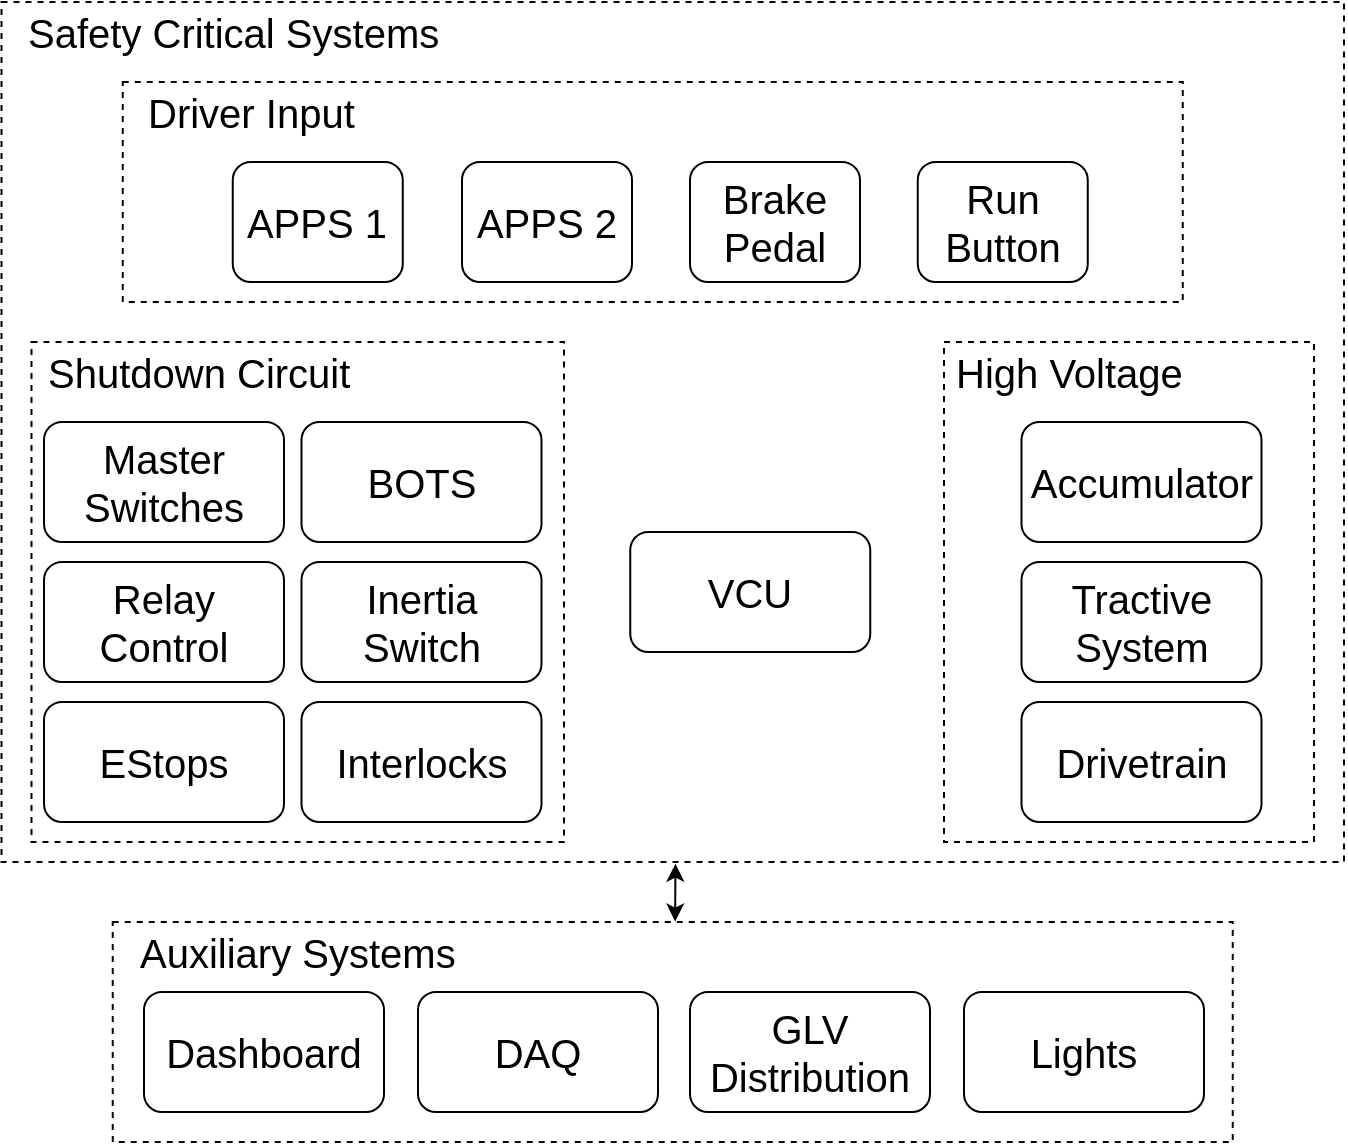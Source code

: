 <mxfile version="20.6.0" type="github" pages="3">
  <diagram id="9Iz2JitJ7VRoUgazTb_r" name="High Level">
    <mxGraphModel dx="2188" dy="1157" grid="1" gridSize="10" guides="1" tooltips="1" connect="1" arrows="1" fold="1" page="1" pageScale="1" pageWidth="850" pageHeight="1100" math="0" shadow="0">
      <root>
        <mxCell id="0" />
        <mxCell id="1" parent="0" />
        <mxCell id="ONevh3QhUTRrqRP_tkAR-36" value="" style="verticalLabelPosition=bottom;verticalAlign=top;html=1;shape=mxgraph.basic.rect;fillColor2=none;strokeWidth=1;size=20;indent=5;dashed=1;" parent="1" vertex="1">
          <mxGeometry x="94.37" y="500" width="560" height="110" as="geometry" />
        </mxCell>
        <mxCell id="ONevh3QhUTRrqRP_tkAR-1" value="" style="verticalLabelPosition=bottom;verticalAlign=top;html=1;shape=mxgraph.basic.rect;fillColor2=none;strokeWidth=1;size=20;indent=5;dashed=1;" parent="1" vertex="1">
          <mxGeometry x="38.75" y="40" width="671.25" height="430" as="geometry" />
        </mxCell>
        <mxCell id="ONevh3QhUTRrqRP_tkAR-43" value="" style="rounded=0;whiteSpace=wrap;html=1;fontSize=20;dashed=1;" parent="1" vertex="1">
          <mxGeometry x="510" y="210" width="185" height="250" as="geometry" />
        </mxCell>
        <mxCell id="ONevh3QhUTRrqRP_tkAR-2" value="&lt;div&gt;Safety Critical Systems&lt;/div&gt;" style="text;html=1;strokeColor=none;fillColor=none;align=left;verticalAlign=middle;whiteSpace=wrap;rounded=0;fontSize=20;" parent="1" vertex="1">
          <mxGeometry x="50" y="40" width="340" height="30" as="geometry" />
        </mxCell>
        <mxCell id="ONevh3QhUTRrqRP_tkAR-3" value="Drivetrain" style="rounded=1;whiteSpace=wrap;html=1;fontSize=20;" parent="1" vertex="1">
          <mxGeometry x="548.75" y="390" width="120" height="60" as="geometry" />
        </mxCell>
        <mxCell id="ONevh3QhUTRrqRP_tkAR-5" value="" style="rounded=0;whiteSpace=wrap;html=1;fontSize=20;dashed=1;" parent="1" vertex="1">
          <mxGeometry x="99.38" y="80" width="530" height="110" as="geometry" />
        </mxCell>
        <mxCell id="ONevh3QhUTRrqRP_tkAR-6" value="&lt;div&gt;Driver Input&lt;br&gt;&lt;/div&gt;" style="text;html=1;strokeColor=none;fillColor=none;align=left;verticalAlign=middle;whiteSpace=wrap;rounded=0;dashed=1;fontSize=20;" parent="1" vertex="1">
          <mxGeometry x="110" y="80" width="120" height="30" as="geometry" />
        </mxCell>
        <mxCell id="ONevh3QhUTRrqRP_tkAR-7" value="&lt;div&gt;APPS 1&lt;/div&gt;" style="rounded=1;whiteSpace=wrap;html=1;fontSize=20;" parent="1" vertex="1">
          <mxGeometry x="154.38" y="120" width="85" height="60" as="geometry" />
        </mxCell>
        <mxCell id="ONevh3QhUTRrqRP_tkAR-8" value="&lt;div&gt;APPS 2&lt;/div&gt;" style="rounded=1;whiteSpace=wrap;html=1;fontSize=20;" parent="1" vertex="1">
          <mxGeometry x="269" y="120" width="85" height="60" as="geometry" />
        </mxCell>
        <mxCell id="ONevh3QhUTRrqRP_tkAR-9" value="Brake Pedal" style="rounded=1;whiteSpace=wrap;html=1;fontSize=20;" parent="1" vertex="1">
          <mxGeometry x="383" y="120" width="85" height="60" as="geometry" />
        </mxCell>
        <mxCell id="ONevh3QhUTRrqRP_tkAR-10" value="" style="rounded=0;whiteSpace=wrap;html=1;fontSize=20;dashed=1;" parent="1" vertex="1">
          <mxGeometry x="53.75" y="210" width="266.25" height="250" as="geometry" />
        </mxCell>
        <mxCell id="ONevh3QhUTRrqRP_tkAR-11" value="&lt;div&gt;Accumulator&lt;/div&gt;" style="rounded=1;whiteSpace=wrap;html=1;fontSize=20;" parent="1" vertex="1">
          <mxGeometry x="548.75" y="250" width="120" height="60" as="geometry" />
        </mxCell>
        <mxCell id="ONevh3QhUTRrqRP_tkAR-15" value="Shutdown Circuit" style="text;html=1;strokeColor=none;fillColor=none;align=left;verticalAlign=middle;whiteSpace=wrap;rounded=0;fontSize=20;" parent="1" vertex="1">
          <mxGeometry x="60" y="210" width="185" height="30" as="geometry" />
        </mxCell>
        <mxCell id="ONevh3QhUTRrqRP_tkAR-19" value="BOTS" style="rounded=1;whiteSpace=wrap;html=1;fontSize=20;" parent="1" vertex="1">
          <mxGeometry x="188.75" y="250" width="120" height="60" as="geometry" />
        </mxCell>
        <mxCell id="ONevh3QhUTRrqRP_tkAR-22" value="&lt;div&gt;EStops&lt;/div&gt;" style="rounded=1;whiteSpace=wrap;html=1;fontSize=20;" parent="1" vertex="1">
          <mxGeometry x="60" y="390" width="120" height="60" as="geometry" />
        </mxCell>
        <mxCell id="ONevh3QhUTRrqRP_tkAR-23" value="&lt;div&gt;Master&lt;/div&gt;&lt;div&gt;Switches&lt;/div&gt;" style="rounded=1;whiteSpace=wrap;html=1;fontSize=20;" parent="1" vertex="1">
          <mxGeometry x="60" y="250" width="120" height="60" as="geometry" />
        </mxCell>
        <mxCell id="ONevh3QhUTRrqRP_tkAR-24" value="Tractive System" style="rounded=1;whiteSpace=wrap;html=1;fontSize=20;" parent="1" vertex="1">
          <mxGeometry x="548.75" y="320" width="120" height="60" as="geometry" />
        </mxCell>
        <mxCell id="ONevh3QhUTRrqRP_tkAR-27" value="Dashboard" style="rounded=1;whiteSpace=wrap;html=1;fontSize=20;" parent="1" vertex="1">
          <mxGeometry x="110" y="535" width="120" height="60" as="geometry" />
        </mxCell>
        <mxCell id="ONevh3QhUTRrqRP_tkAR-28" value="&lt;div&gt;DAQ&lt;/div&gt;" style="rounded=1;whiteSpace=wrap;html=1;fontSize=20;" parent="1" vertex="1">
          <mxGeometry x="247" y="535" width="120" height="60" as="geometry" />
        </mxCell>
        <mxCell id="ONevh3QhUTRrqRP_tkAR-29" value="&lt;div&gt;Relay&lt;/div&gt;&lt;div&gt;Control&lt;br&gt;&lt;/div&gt;" style="rounded=1;whiteSpace=wrap;html=1;strokeColor=#000000;fontSize=20;" parent="1" vertex="1">
          <mxGeometry x="60" y="320" width="120" height="60" as="geometry" />
        </mxCell>
        <mxCell id="ONevh3QhUTRrqRP_tkAR-34" value="&lt;div&gt;Inertia&lt;/div&gt;&lt;div&gt;Switch&lt;br&gt;&lt;/div&gt;" style="rounded=1;whiteSpace=wrap;html=1;strokeColor=#000000;fontSize=20;" parent="1" vertex="1">
          <mxGeometry x="188.75" y="320" width="120" height="60" as="geometry" />
        </mxCell>
        <mxCell id="ONevh3QhUTRrqRP_tkAR-35" value="Run Button" style="rounded=1;whiteSpace=wrap;html=1;fontSize=20;" parent="1" vertex="1">
          <mxGeometry x="496.88" y="120" width="85" height="60" as="geometry" />
        </mxCell>
        <mxCell id="ONevh3QhUTRrqRP_tkAR-38" value="Auxiliary Systems" style="text;html=1;strokeColor=none;fillColor=none;align=left;verticalAlign=middle;whiteSpace=wrap;rounded=0;fontSize=20;" parent="1" vertex="1">
          <mxGeometry x="105.62" y="500" width="340" height="30" as="geometry" />
        </mxCell>
        <mxCell id="ONevh3QhUTRrqRP_tkAR-39" value="" style="endArrow=classic;startArrow=classic;html=1;fontSize=20;curved=1;exitX=0.794;exitY=-0.008;exitDx=0;exitDy=0;exitPerimeter=0;entryX=0.502;entryY=1.002;entryDx=0;entryDy=0;entryPerimeter=0;" parent="1" source="ONevh3QhUTRrqRP_tkAR-38" target="ONevh3QhUTRrqRP_tkAR-1" edge="1">
          <mxGeometry width="50" height="50" relative="1" as="geometry">
            <mxPoint x="330" y="470" as="sourcePoint" />
            <mxPoint x="380" y="420" as="targetPoint" />
          </mxGeometry>
        </mxCell>
        <mxCell id="ONevh3QhUTRrqRP_tkAR-40" value="GLV Distribution" style="rounded=1;whiteSpace=wrap;html=1;fontSize=20;" parent="1" vertex="1">
          <mxGeometry x="383" y="535" width="120" height="60" as="geometry" />
        </mxCell>
        <mxCell id="ONevh3QhUTRrqRP_tkAR-45" value="High Voltage" style="text;html=1;strokeColor=none;fillColor=none;align=left;verticalAlign=middle;whiteSpace=wrap;rounded=0;fontSize=20;" parent="1" vertex="1">
          <mxGeometry x="513.75" y="210" width="185" height="30" as="geometry" />
        </mxCell>
        <mxCell id="ONevh3QhUTRrqRP_tkAR-4" value="&lt;div&gt;VCU&lt;/div&gt;" style="rounded=1;whiteSpace=wrap;html=1;fontSize=20;" parent="1" vertex="1">
          <mxGeometry x="353.13" y="305" width="120" height="60" as="geometry" />
        </mxCell>
        <mxCell id="ONevh3QhUTRrqRP_tkAR-49" value="Interlocks" style="rounded=1;whiteSpace=wrap;html=1;strokeColor=#000000;fontSize=20;" parent="1" vertex="1">
          <mxGeometry x="188.75" y="390" width="120" height="60" as="geometry" />
        </mxCell>
        <mxCell id="Q0A8HcBJODPzJG3vyRWo-1" value="Lights" style="rounded=1;whiteSpace=wrap;html=1;fontSize=20;" vertex="1" parent="1">
          <mxGeometry x="520" y="535" width="120" height="60" as="geometry" />
        </mxCell>
      </root>
    </mxGraphModel>
  </diagram>
  <diagram id="HexKnMdJTSTLcmLmq_Q6" name="High Voltage">
    <mxGraphModel dx="1778" dy="940" grid="1" gridSize="10" guides="1" tooltips="1" connect="1" arrows="1" fold="1" page="1" pageScale="1" pageWidth="850" pageHeight="1100" math="0" shadow="0">
      <root>
        <mxCell id="0" />
        <mxCell id="1" parent="0" />
        <mxCell id="xjIdUlYSyLXy0_RaLeCO-1" value="" style="rounded=0;whiteSpace=wrap;html=1;labelBackgroundColor=#;fontSize=20;" vertex="1" parent="1">
          <mxGeometry x="590" y="770" width="250" height="130" as="geometry" />
        </mxCell>
        <mxCell id="xjIdUlYSyLXy0_RaLeCO-2" value="" style="verticalLabelPosition=bottom;verticalAlign=top;html=1;shape=mxgraph.basic.rect;fillColor2=none;strokeWidth=1;size=20;indent=5;dashed=1;" vertex="1" parent="1">
          <mxGeometry x="38.75" y="40" width="801.25" height="700" as="geometry" />
        </mxCell>
        <mxCell id="xjIdUlYSyLXy0_RaLeCO-3" value="High Voltage Systems" style="text;html=1;strokeColor=none;fillColor=none;align=left;verticalAlign=middle;whiteSpace=wrap;rounded=0;fontSize=20;" vertex="1" parent="1">
          <mxGeometry x="50" y="40" width="340" height="30" as="geometry" />
        </mxCell>
        <mxCell id="xjIdUlYSyLXy0_RaLeCO-4" value="" style="rounded=0;whiteSpace=wrap;html=1;fontSize=20;dashed=1;" vertex="1" parent="1">
          <mxGeometry x="53.75" y="100" width="776.25" height="350" as="geometry" />
        </mxCell>
        <mxCell id="xjIdUlYSyLXy0_RaLeCO-5" value="Accumulator" style="text;html=1;strokeColor=none;fillColor=none;align=left;verticalAlign=middle;whiteSpace=wrap;rounded=0;fontSize=20;" vertex="1" parent="1">
          <mxGeometry x="60" y="100" width="185" height="30" as="geometry" />
        </mxCell>
        <mxCell id="xjIdUlYSyLXy0_RaLeCO-6" value="" style="rounded=0;whiteSpace=wrap;html=1;fontSize=20;dashed=1;" vertex="1" parent="1">
          <mxGeometry x="66.88" y="140" width="283.12" height="300" as="geometry" />
        </mxCell>
        <mxCell id="xjIdUlYSyLXy0_RaLeCO-7" value="" style="rounded=1;whiteSpace=wrap;html=1;fontSize=20;" vertex="1" parent="1">
          <mxGeometry x="73.44" y="170" width="120" height="210" as="geometry" />
        </mxCell>
        <mxCell id="xjIdUlYSyLXy0_RaLeCO-8" value="" style="rounded=1;whiteSpace=wrap;html=1;fontSize=20;" vertex="1" parent="1">
          <mxGeometry x="103.44" y="180" width="120" height="210" as="geometry" />
        </mxCell>
        <mxCell id="xjIdUlYSyLXy0_RaLeCO-9" value="" style="rounded=1;whiteSpace=wrap;html=1;fontSize=20;" vertex="1" parent="1">
          <mxGeometry x="131.88" y="190" width="120" height="210" as="geometry" />
        </mxCell>
        <mxCell id="xjIdUlYSyLXy0_RaLeCO-10" value="" style="rounded=1;whiteSpace=wrap;html=1;fontSize=20;" vertex="1" parent="1">
          <mxGeometry x="163.44" y="200" width="120" height="210" as="geometry" />
        </mxCell>
        <mxCell id="xjIdUlYSyLXy0_RaLeCO-11" value="" style="rounded=1;whiteSpace=wrap;html=1;fontSize=20;" vertex="1" parent="1">
          <mxGeometry x="193.44" y="210" width="120" height="210" as="geometry" />
        </mxCell>
        <mxCell id="xjIdUlYSyLXy0_RaLeCO-12" value="" style="rounded=1;whiteSpace=wrap;html=1;fontSize=20;" vertex="1" parent="1">
          <mxGeometry x="223.44" y="220" width="120" height="210" as="geometry" />
        </mxCell>
        <mxCell id="xjIdUlYSyLXy0_RaLeCO-13" value="&lt;div&gt;Voltages,&lt;/div&gt;&lt;div&gt;Temps,&lt;/div&gt;&lt;div&gt;Cells&lt;br&gt;&lt;/div&gt;" style="text;html=1;strokeColor=none;fillColor=none;align=center;verticalAlign=middle;whiteSpace=wrap;rounded=0;fontSize=20;" vertex="1" parent="1">
          <mxGeometry x="258.44" y="370" width="60" height="30" as="geometry" />
        </mxCell>
        <mxCell id="xjIdUlYSyLXy0_RaLeCO-14" value="Segments" style="text;html=1;strokeColor=none;fillColor=none;align=left;verticalAlign=middle;whiteSpace=wrap;rounded=0;fontSize=20;" vertex="1" parent="1">
          <mxGeometry x="70.94" y="140" width="185" height="30" as="geometry" />
        </mxCell>
        <mxCell id="xjIdUlYSyLXy0_RaLeCO-15" value="&lt;div&gt;Comms,&lt;/div&gt;&lt;div&gt;Cooling&lt;br&gt;&lt;/div&gt;" style="text;html=1;strokeColor=none;fillColor=none;align=center;verticalAlign=middle;whiteSpace=wrap;rounded=0;fontSize=20;" vertex="1" parent="1">
          <mxGeometry x="253.44" y="250" width="60" height="30" as="geometry" />
        </mxCell>
        <mxCell id="xjIdUlYSyLXy0_RaLeCO-16" value="" style="endArrow=none;html=1;rounded=0;fontSize=20;strokeColor=#0000FF;exitX=0.84;exitY=0.002;exitDx=0;exitDy=0;exitPerimeter=0;" edge="1" parent="1" source="xjIdUlYSyLXy0_RaLeCO-71">
          <mxGeometry width="50" height="50" relative="1" as="geometry">
            <mxPoint x="410" y="760" as="sourcePoint" />
            <mxPoint x="410" y="20" as="targetPoint" />
          </mxGeometry>
        </mxCell>
        <mxCell id="xjIdUlYSyLXy0_RaLeCO-17" value="" style="endArrow=none;html=1;rounded=0;fontSize=20;strokeColor=#0000FF;" edge="1" parent="1">
          <mxGeometry width="50" height="50" relative="1" as="geometry">
            <mxPoint x="810" y="884.37" as="sourcePoint" />
            <mxPoint x="730" y="884.37" as="targetPoint" />
          </mxGeometry>
        </mxCell>
        <mxCell id="xjIdUlYSyLXy0_RaLeCO-18" value="CANBus" style="text;html=1;strokeColor=none;fillColor=none;align=left;verticalAlign=middle;whiteSpace=wrap;rounded=0;labelBackgroundColor=#;fontSize=20;" vertex="1" parent="1">
          <mxGeometry x="610" y="870" width="60" height="30" as="geometry" />
        </mxCell>
        <mxCell id="xjIdUlYSyLXy0_RaLeCO-19" value="&lt;div align=&quot;left&quot;&gt;Legend&lt;/div&gt;" style="text;html=1;strokeColor=none;fillColor=none;align=left;verticalAlign=middle;whiteSpace=wrap;rounded=0;labelBackgroundColor=#;fontSize=20;" vertex="1" parent="1">
          <mxGeometry x="590" y="740" width="60" height="30" as="geometry" />
        </mxCell>
        <mxCell id="xjIdUlYSyLXy0_RaLeCO-20" value="" style="endArrow=classic;startArrow=classic;html=1;rounded=0;strokeColor=#0000FF;fontSize=20;exitX=1;exitY=0.25;exitDx=0;exitDy=0;" edge="1" parent="1" source="xjIdUlYSyLXy0_RaLeCO-12">
          <mxGeometry width="50" height="50" relative="1" as="geometry">
            <mxPoint x="350" y="610" as="sourcePoint" />
            <mxPoint x="410" y="273" as="targetPoint" />
          </mxGeometry>
        </mxCell>
        <mxCell id="xjIdUlYSyLXy0_RaLeCO-21" value="" style="endArrow=none;html=1;rounded=0;fontSize=20;strokeColor=#00FF00;" edge="1" parent="1">
          <mxGeometry width="50" height="50" relative="1" as="geometry">
            <mxPoint x="810" y="864.37" as="sourcePoint" />
            <mxPoint x="730" y="864.37" as="targetPoint" />
          </mxGeometry>
        </mxCell>
        <mxCell id="xjIdUlYSyLXy0_RaLeCO-22" value="GLV" style="text;html=1;strokeColor=none;fillColor=none;align=left;verticalAlign=middle;whiteSpace=wrap;rounded=0;labelBackgroundColor=#;fontSize=20;" vertex="1" parent="1">
          <mxGeometry x="610" y="850" width="60" height="30" as="geometry" />
        </mxCell>
        <mxCell id="xjIdUlYSyLXy0_RaLeCO-23" value="" style="endArrow=none;html=1;rounded=0;fontSize=20;strokeColor=#FF8000;" edge="1" parent="1">
          <mxGeometry width="50" height="50" relative="1" as="geometry">
            <mxPoint x="810" y="844.37" as="sourcePoint" />
            <mxPoint x="730" y="844.37" as="targetPoint" />
          </mxGeometry>
        </mxCell>
        <mxCell id="xjIdUlYSyLXy0_RaLeCO-24" value="HV" style="text;html=1;strokeColor=none;fillColor=none;align=left;verticalAlign=middle;whiteSpace=wrap;rounded=0;labelBackgroundColor=#;fontSize=20;" vertex="1" parent="1">
          <mxGeometry x="610" y="830" width="60" height="30" as="geometry" />
        </mxCell>
        <mxCell id="xjIdUlYSyLXy0_RaLeCO-25" value="" style="endArrow=none;html=1;rounded=0;fontSize=20;strokeColor=#000000;" edge="1" parent="1">
          <mxGeometry width="50" height="50" relative="1" as="geometry">
            <mxPoint x="810" y="804.67" as="sourcePoint" />
            <mxPoint x="730" y="804.67" as="targetPoint" />
          </mxGeometry>
        </mxCell>
        <mxCell id="xjIdUlYSyLXy0_RaLeCO-26" value="&lt;div&gt;Analog/&lt;/div&gt;&lt;div&gt;Digital&lt;/div&gt;" style="text;html=1;strokeColor=none;fillColor=none;align=left;verticalAlign=middle;whiteSpace=wrap;rounded=0;labelBackgroundColor=#;fontSize=20;" vertex="1" parent="1">
          <mxGeometry x="610" y="790" width="60" height="30" as="geometry" />
        </mxCell>
        <mxCell id="xjIdUlYSyLXy0_RaLeCO-27" value="" style="endArrow=none;html=1;rounded=0;fontSize=20;strokeColor=#00FF00;exitX=0.887;exitY=0.002;exitDx=0;exitDy=0;exitPerimeter=0;" edge="1" parent="1" source="xjIdUlYSyLXy0_RaLeCO-71">
          <mxGeometry width="50" height="50" relative="1" as="geometry">
            <mxPoint x="430" y="760" as="sourcePoint" />
            <mxPoint x="430" y="20" as="targetPoint" />
          </mxGeometry>
        </mxCell>
        <mxCell id="xjIdUlYSyLXy0_RaLeCO-28" value="" style="rounded=0;whiteSpace=wrap;html=1;fontSize=20;dashed=1;" vertex="1" parent="1">
          <mxGeometry x="470" y="240" width="350" height="190" as="geometry" />
        </mxCell>
        <mxCell id="xjIdUlYSyLXy0_RaLeCO-29" value="&lt;div&gt;HV Enclosure&lt;/div&gt;" style="text;html=1;strokeColor=none;fillColor=none;align=left;verticalAlign=middle;whiteSpace=wrap;rounded=0;fontSize=20;" vertex="1" parent="1">
          <mxGeometry x="476.56" y="241" width="185" height="30" as="geometry" />
        </mxCell>
        <mxCell id="xjIdUlYSyLXy0_RaLeCO-30" value="" style="rounded=0;whiteSpace=wrap;html=1;fontSize=20;dashed=1;" vertex="1" parent="1">
          <mxGeometry x="470" y="120" width="350" height="110" as="geometry" />
        </mxCell>
        <mxCell id="xjIdUlYSyLXy0_RaLeCO-31" value="Control Systems" style="text;html=1;strokeColor=none;fillColor=none;align=left;verticalAlign=middle;whiteSpace=wrap;rounded=0;fontSize=20;" vertex="1" parent="1">
          <mxGeometry x="476.56" y="120" width="185" height="30" as="geometry" />
        </mxCell>
        <mxCell id="xjIdUlYSyLXy0_RaLeCO-32" value="" style="endArrow=none;html=1;rounded=0;fontSize=20;strokeColor=#FF8000;entryX=1;entryY=0.75;entryDx=0;entryDy=0;exitX=-0.002;exitY=0.719;exitDx=0;exitDy=0;exitPerimeter=0;" edge="1" parent="1" source="xjIdUlYSyLXy0_RaLeCO-28" target="xjIdUlYSyLXy0_RaLeCO-12">
          <mxGeometry width="50" height="50" relative="1" as="geometry">
            <mxPoint x="580" y="690.0" as="sourcePoint" />
            <mxPoint x="500" y="690.0" as="targetPoint" />
          </mxGeometry>
        </mxCell>
        <mxCell id="xjIdUlYSyLXy0_RaLeCO-33" value="Connector" style="rounded=1;whiteSpace=wrap;html=1;labelBackgroundColor=#;fontSize=20;" vertex="1" parent="1">
          <mxGeometry x="585" y="410" width="120" height="61" as="geometry" />
        </mxCell>
        <mxCell id="xjIdUlYSyLXy0_RaLeCO-34" value="&lt;div&gt;AIRS&lt;/div&gt;" style="rounded=1;whiteSpace=wrap;html=1;labelBackgroundColor=#;fontSize=20;" vertex="1" parent="1">
          <mxGeometry x="504.53" y="289.5" width="120" height="50" as="geometry" />
        </mxCell>
        <mxCell id="xjIdUlYSyLXy0_RaLeCO-35" value="IMD" style="rounded=1;whiteSpace=wrap;html=1;labelBackgroundColor=#;fontSize=20;" vertex="1" parent="1">
          <mxGeometry x="640" y="185" width="70" height="95" as="geometry" />
        </mxCell>
        <mxCell id="xjIdUlYSyLXy0_RaLeCO-36" value="" style="endArrow=none;html=1;rounded=0;fontSize=20;strokeColor=#00FF00;entryX=1;entryY=0.203;entryDx=0;entryDy=0;entryPerimeter=0;" edge="1" parent="1" target="xjIdUlYSyLXy0_RaLeCO-12">
          <mxGeometry width="50" height="50" relative="1" as="geometry">
            <mxPoint x="430" y="263" as="sourcePoint" />
            <mxPoint x="343.44" y="264.23" as="targetPoint" />
          </mxGeometry>
        </mxCell>
        <mxCell id="xjIdUlYSyLXy0_RaLeCO-37" value="" style="endArrow=none;html=1;rounded=0;fontSize=20;strokeColor=#00FF00;exitX=-0.001;exitY=0.473;exitDx=0;exitDy=0;exitPerimeter=0;" edge="1" parent="1" source="xjIdUlYSyLXy0_RaLeCO-30">
          <mxGeometry width="50" height="50" relative="1" as="geometry">
            <mxPoint x="505" y="199.23" as="sourcePoint" />
            <mxPoint x="430" y="172" as="targetPoint" />
          </mxGeometry>
        </mxCell>
        <mxCell id="xjIdUlYSyLXy0_RaLeCO-38" value="&lt;div&gt;TSAL&lt;/div&gt;" style="rounded=1;whiteSpace=wrap;html=1;labelBackgroundColor=#;fontSize=20;" vertex="1" parent="1">
          <mxGeometry x="720" y="185" width="80" height="95" as="geometry" />
        </mxCell>
        <mxCell id="xjIdUlYSyLXy0_RaLeCO-39" value="" style="endArrow=none;html=1;rounded=0;fontSize=20;strokeColor=#000000;entryX=0.864;entryY=-0.001;entryDx=0;entryDy=0;entryPerimeter=0;" edge="1" parent="1" target="xjIdUlYSyLXy0_RaLeCO-71">
          <mxGeometry width="50" height="50" relative="1" as="geometry">
            <mxPoint x="420" y="20" as="sourcePoint" />
            <mxPoint x="420" y="760" as="targetPoint" />
          </mxGeometry>
        </mxCell>
        <mxCell id="xjIdUlYSyLXy0_RaLeCO-40" value="Precharge" style="rounded=1;whiteSpace=wrap;html=1;labelBackgroundColor=#;fontSize=20;" vertex="1" parent="1">
          <mxGeometry x="665.47" y="290.5" width="120" height="49" as="geometry" />
        </mxCell>
        <mxCell id="xjIdUlYSyLXy0_RaLeCO-41" value="BMS Boss" style="rounded=1;whiteSpace=wrap;html=1;labelBackgroundColor=#;fontSize=20;" vertex="1" parent="1">
          <mxGeometry x="490" y="160" width="140" height="60" as="geometry" />
        </mxCell>
        <mxCell id="xjIdUlYSyLXy0_RaLeCO-42" value="" style="endArrow=classic;startArrow=classic;html=1;rounded=0;strokeColor=#0000FF;fontSize=20;entryX=0;entryY=0.727;entryDx=0;entryDy=0;entryPerimeter=0;" edge="1" parent="1" target="xjIdUlYSyLXy0_RaLeCO-30">
          <mxGeometry width="50" height="50" relative="1" as="geometry">
            <mxPoint x="410" y="200" as="sourcePoint" />
            <mxPoint x="420" y="283" as="targetPoint" />
          </mxGeometry>
        </mxCell>
        <mxCell id="xjIdUlYSyLXy0_RaLeCO-43" value="" style="endArrow=classic;startArrow=classic;html=1;rounded=0;strokeColor=#000000;fontSize=20;" edge="1" parent="1">
          <mxGeometry width="50" height="50" relative="1" as="geometry">
            <mxPoint x="420" y="184.82" as="sourcePoint" />
            <mxPoint x="470" y="184.82" as="targetPoint" />
          </mxGeometry>
        </mxCell>
        <mxCell id="xjIdUlYSyLXy0_RaLeCO-44" value="" style="endArrow=classic;startArrow=classic;html=1;rounded=0;strokeColor=#000000;fontSize=20;" edge="1" parent="1">
          <mxGeometry width="50" height="50" relative="1" as="geometry">
            <mxPoint x="420" y="289.5" as="sourcePoint" />
            <mxPoint x="470" y="289.5" as="targetPoint" />
          </mxGeometry>
        </mxCell>
        <mxCell id="xjIdUlYSyLXy0_RaLeCO-45" value="Fuse" style="rounded=1;whiteSpace=wrap;html=1;labelBackgroundColor=#;fontSize=20;" vertex="1" parent="1">
          <mxGeometry x="504.53" y="350" width="120" height="50" as="geometry" />
        </mxCell>
        <mxCell id="xjIdUlYSyLXy0_RaLeCO-46" value="&lt;div&gt;Current&lt;/div&gt;&lt;div&gt;Sensor&lt;br&gt;&lt;/div&gt;" style="rounded=1;whiteSpace=wrap;html=1;labelBackgroundColor=#;fontSize=20;" vertex="1" parent="1">
          <mxGeometry x="665.47" y="350" width="120" height="49" as="geometry" />
        </mxCell>
        <mxCell id="xjIdUlYSyLXy0_RaLeCO-47" value="" style="rounded=0;whiteSpace=wrap;html=1;fontSize=20;dashed=1;" vertex="1" parent="1">
          <mxGeometry x="470" y="501" width="350" height="229" as="geometry" />
        </mxCell>
        <mxCell id="xjIdUlYSyLXy0_RaLeCO-48" value="Tractive System" style="text;html=1;strokeColor=none;fillColor=none;align=left;verticalAlign=middle;whiteSpace=wrap;rounded=0;fontSize=20;" vertex="1" parent="1">
          <mxGeometry x="476.56" y="501" width="185" height="30" as="geometry" />
        </mxCell>
        <mxCell id="xjIdUlYSyLXy0_RaLeCO-49" value="" style="rounded=0;whiteSpace=wrap;html=1;fontSize=20;dashed=1;" vertex="1" parent="1">
          <mxGeometry x="60" y="509.5" width="311.56" height="210" as="geometry" />
        </mxCell>
        <mxCell id="xjIdUlYSyLXy0_RaLeCO-50" value="Drivetrain" style="text;html=1;strokeColor=none;fillColor=none;align=left;verticalAlign=middle;whiteSpace=wrap;rounded=0;fontSize=20;" vertex="1" parent="1">
          <mxGeometry x="66.88" y="510.5" width="185" height="30" as="geometry" />
        </mxCell>
        <mxCell id="xjIdUlYSyLXy0_RaLeCO-51" value="Cascadia PM100DXR" style="rounded=1;whiteSpace=wrap;html=1;labelBackgroundColor=#;fontSize=20;" vertex="1" parent="1">
          <mxGeometry x="70.94" y="549.5" width="289.06" height="60" as="geometry" />
        </mxCell>
        <mxCell id="xjIdUlYSyLXy0_RaLeCO-52" value="Emrax 208M" style="rounded=1;whiteSpace=wrap;html=1;labelBackgroundColor=#;fontSize=20;" vertex="1" parent="1">
          <mxGeometry x="70.94" y="649.5" width="289.06" height="60" as="geometry" />
        </mxCell>
        <mxCell id="xjIdUlYSyLXy0_RaLeCO-53" value="" style="endArrow=none;html=1;rounded=0;fontSize=20;strokeColor=#FF8000;entryX=0.5;entryY=1;entryDx=0;entryDy=0;exitX=0.5;exitY=0;exitDx=0;exitDy=0;" edge="1" parent="1" source="xjIdUlYSyLXy0_RaLeCO-52" target="xjIdUlYSyLXy0_RaLeCO-51">
          <mxGeometry width="50" height="50" relative="1" as="geometry">
            <mxPoint x="293.44" y="629.5" as="sourcePoint" />
            <mxPoint x="213.44" y="629.5" as="targetPoint" />
          </mxGeometry>
        </mxCell>
        <mxCell id="xjIdUlYSyLXy0_RaLeCO-54" value="" style="endArrow=none;html=1;rounded=0;fontSize=20;strokeColor=#FF8000;entryX=0.25;entryY=1;entryDx=0;entryDy=0;exitX=0.25;exitY=0;exitDx=0;exitDy=0;" edge="1" parent="1" source="xjIdUlYSyLXy0_RaLeCO-52" target="xjIdUlYSyLXy0_RaLeCO-51">
          <mxGeometry width="50" height="50" relative="1" as="geometry">
            <mxPoint x="152.2" y="649.5" as="sourcePoint" />
            <mxPoint x="152.2" y="609.5" as="targetPoint" />
          </mxGeometry>
        </mxCell>
        <mxCell id="xjIdUlYSyLXy0_RaLeCO-55" value="" style="endArrow=none;html=1;rounded=0;fontSize=20;strokeColor=#000000;exitX=0.938;exitY=0.008;exitDx=0;exitDy=0;exitPerimeter=0;" edge="1" parent="1" source="xjIdUlYSyLXy0_RaLeCO-52">
          <mxGeometry width="50" height="50" relative="1" as="geometry">
            <mxPoint x="371.56" y="789.5" as="sourcePoint" />
            <mxPoint x="342.0" y="609.5" as="targetPoint" />
          </mxGeometry>
        </mxCell>
        <mxCell id="xjIdUlYSyLXy0_RaLeCO-56" value="" style="endArrow=none;html=1;rounded=0;fontSize=20;strokeColor=#FF8000;entryX=0.75;entryY=1;entryDx=0;entryDy=0;exitX=0.75;exitY=0;exitDx=0;exitDy=0;" edge="1" parent="1" source="xjIdUlYSyLXy0_RaLeCO-52" target="xjIdUlYSyLXy0_RaLeCO-51">
          <mxGeometry width="50" height="50" relative="1" as="geometry">
            <mxPoint x="225.47" y="659.5" as="sourcePoint" />
            <mxPoint x="225.47" y="619.5" as="targetPoint" />
          </mxGeometry>
        </mxCell>
        <mxCell id="xjIdUlYSyLXy0_RaLeCO-57" value="" style="endArrow=classic;startArrow=classic;html=1;rounded=0;strokeColor=#0000FF;fontSize=20;exitX=1;exitY=0.5;exitDx=0;exitDy=0;" edge="1" parent="1" source="xjIdUlYSyLXy0_RaLeCO-51">
          <mxGeometry width="50" height="50" relative="1" as="geometry">
            <mxPoint x="353.44" y="322.0" as="sourcePoint" />
            <mxPoint x="410" y="579.5" as="targetPoint" />
          </mxGeometry>
        </mxCell>
        <mxCell id="xjIdUlYSyLXy0_RaLeCO-58" value="" style="endArrow=none;html=1;rounded=0;fontSize=20;strokeColor=#FF8000;entryX=1;entryY=0.25;entryDx=0;entryDy=0;" edge="1" parent="1" target="xjIdUlYSyLXy0_RaLeCO-51">
          <mxGeometry width="50" height="50" relative="1" as="geometry">
            <mxPoint x="470" y="564.5" as="sourcePoint" />
            <mxPoint x="353.44" y="427" as="targetPoint" />
          </mxGeometry>
        </mxCell>
        <mxCell id="xjIdUlYSyLXy0_RaLeCO-59" value="" style="endArrow=none;html=1;rounded=0;fontSize=20;strokeColor=#FF8000;entryX=0.5;entryY=1;entryDx=0;entryDy=0;exitX=0.5;exitY=0;exitDx=0;exitDy=0;" edge="1" parent="1" source="xjIdUlYSyLXy0_RaLeCO-47" target="xjIdUlYSyLXy0_RaLeCO-33">
          <mxGeometry width="50" height="50" relative="1" as="geometry">
            <mxPoint x="479.65" y="535.2" as="sourcePoint" />
            <mxPoint x="370" y="535.0" as="targetPoint" />
          </mxGeometry>
        </mxCell>
        <mxCell id="xjIdUlYSyLXy0_RaLeCO-60" value="HVD" style="rounded=1;whiteSpace=wrap;html=1;labelBackgroundColor=#;fontSize=20;" vertex="1" parent="1">
          <mxGeometry x="499.53" y="540" width="120" height="50" as="geometry" />
        </mxCell>
        <mxCell id="xjIdUlYSyLXy0_RaLeCO-61" value="&lt;div&gt;BSPD&lt;/div&gt;&lt;div&gt;&lt;br&gt;&lt;/div&gt;&lt;div&gt;&lt;br&gt;&lt;/div&gt;&lt;div&gt;&lt;br&gt;&lt;/div&gt;" style="rounded=1;whiteSpace=wrap;html=1;labelBackgroundColor=#;fontSize=20;" vertex="1" parent="1">
          <mxGeometry x="645.47" y="540" width="150" height="110" as="geometry" />
        </mxCell>
        <mxCell id="xjIdUlYSyLXy0_RaLeCO-62" value="Discharge" style="rounded=1;whiteSpace=wrap;html=1;labelBackgroundColor=#;fontSize=20;" vertex="1" parent="1">
          <mxGeometry x="499.53" y="600.5" width="120" height="50" as="geometry" />
        </mxCell>
        <mxCell id="xjIdUlYSyLXy0_RaLeCO-63" value="&lt;div&gt;Current&lt;/div&gt;&lt;div&gt;Sensor&lt;br&gt;&lt;/div&gt;" style="rounded=1;whiteSpace=wrap;html=1;labelBackgroundColor=#;fontSize=20;" vertex="1" parent="1">
          <mxGeometry x="661.56" y="590" width="120" height="49" as="geometry" />
        </mxCell>
        <mxCell id="xjIdUlYSyLXy0_RaLeCO-64" value="Energy Meter" style="rounded=1;whiteSpace=wrap;html=1;labelBackgroundColor=#;fontSize=20;" vertex="1" parent="1">
          <mxGeometry x="660.47" y="660" width="120" height="60" as="geometry" />
        </mxCell>
        <mxCell id="xjIdUlYSyLXy0_RaLeCO-65" value="TSMP" style="rounded=1;whiteSpace=wrap;html=1;labelBackgroundColor=#;fontSize=20;" vertex="1" parent="1">
          <mxGeometry x="499.53" y="665" width="120" height="50" as="geometry" />
        </mxCell>
        <mxCell id="xjIdUlYSyLXy0_RaLeCO-66" value="" style="endArrow=classic;startArrow=classic;html=1;rounded=0;strokeColor=#000000;fontSize=20;entryX=-0.002;entryY=0.389;entryDx=0;entryDy=0;entryPerimeter=0;" edge="1" parent="1" target="xjIdUlYSyLXy0_RaLeCO-47">
          <mxGeometry width="50" height="50" relative="1" as="geometry">
            <mxPoint x="420" y="590" as="sourcePoint" />
            <mxPoint x="466.87" y="548.32" as="targetPoint" />
          </mxGeometry>
        </mxCell>
        <mxCell id="xjIdUlYSyLXy0_RaLeCO-67" value="" style="endArrow=none;html=1;rounded=0;fontSize=20;strokeColor=#00FF00;exitX=-0.001;exitY=0.473;exitDx=0;exitDy=0;exitPerimeter=0;" edge="1" parent="1">
          <mxGeometry width="50" height="50" relative="1" as="geometry">
            <mxPoint x="470" y="279.36" as="sourcePoint" />
            <mxPoint x="430.35" y="279.33" as="targetPoint" />
          </mxGeometry>
        </mxCell>
        <mxCell id="xjIdUlYSyLXy0_RaLeCO-68" value="" style="endArrow=none;html=1;rounded=0;fontSize=20;strokeColor=#00FF00;entryX=1;entryY=0.203;entryDx=0;entryDy=0;entryPerimeter=0;" edge="1" parent="1">
          <mxGeometry width="50" height="50" relative="1" as="geometry">
            <mxPoint x="430" y="570" as="sourcePoint" />
            <mxPoint x="360" y="570" as="targetPoint" />
          </mxGeometry>
        </mxCell>
        <mxCell id="xjIdUlYSyLXy0_RaLeCO-69" value="" style="endArrow=classic;startArrow=classic;html=1;rounded=0;strokeColor=#0000FF;fontSize=20;exitX=1;exitY=0.5;exitDx=0;exitDy=0;entryX=-0.001;entryY=0.34;entryDx=0;entryDy=0;entryPerimeter=0;" edge="1" parent="1" target="xjIdUlYSyLXy0_RaLeCO-47">
          <mxGeometry width="50" height="50" relative="1" as="geometry">
            <mxPoint x="410" y="579.22" as="sourcePoint" />
            <mxPoint x="460" y="579.22" as="targetPoint" />
          </mxGeometry>
        </mxCell>
        <mxCell id="xjIdUlYSyLXy0_RaLeCO-70" value="1.5kV Galvanic Isolation" style="rounded=0;whiteSpace=wrap;html=1;labelBackgroundColor=none;fontSize=20;fillColor=#D1D1D1;" vertex="1" parent="1">
          <mxGeometry x="66.88" y="310" width="283.12" height="30" as="geometry" />
        </mxCell>
        <mxCell id="xjIdUlYSyLXy0_RaLeCO-71" value="" style="rounded=0;whiteSpace=wrap;html=1;fontSize=20;dashed=1;" vertex="1" parent="1">
          <mxGeometry x="38.75" y="790" width="441.25" height="110" as="geometry" />
        </mxCell>
        <mxCell id="xjIdUlYSyLXy0_RaLeCO-72" value="&lt;div&gt;Externals&lt;/div&gt;" style="text;html=1;strokeColor=none;fillColor=none;align=left;verticalAlign=middle;whiteSpace=wrap;rounded=0;fontSize=20;" vertex="1" parent="1">
          <mxGeometry x="45.63" y="791" width="185" height="30" as="geometry" />
        </mxCell>
        <mxCell id="xjIdUlYSyLXy0_RaLeCO-73" value="&lt;div&gt;TSAL&lt;/div&gt;&lt;div&gt;Light&lt;br&gt;&lt;/div&gt;" style="rounded=1;whiteSpace=wrap;html=1;labelBackgroundColor=#;fontSize=20;" vertex="1" parent="1">
          <mxGeometry x="66.25" y="829" width="80" height="54" as="geometry" />
        </mxCell>
        <mxCell id="xjIdUlYSyLXy0_RaLeCO-74" value="Shutdown Circuit" style="rounded=1;whiteSpace=wrap;html=1;labelBackgroundColor=#;fontSize=20;" vertex="1" parent="1">
          <mxGeometry x="155.94" y="829" width="96.56" height="54" as="geometry" />
        </mxCell>
        <mxCell id="xjIdUlYSyLXy0_RaLeCO-75" value="VCU" style="rounded=1;whiteSpace=wrap;html=1;labelBackgroundColor=#;fontSize=20;" vertex="1" parent="1">
          <mxGeometry x="259.38" y="829" width="73.12" height="54" as="geometry" />
        </mxCell>
        <mxCell id="xjIdUlYSyLXy0_RaLeCO-76" value="Auxiliary Systems" style="rounded=1;whiteSpace=wrap;html=1;labelBackgroundColor=#;fontSize=20;" vertex="1" parent="1">
          <mxGeometry x="342.5" y="829" width="110" height="54" as="geometry" />
        </mxCell>
      </root>
    </mxGraphModel>
  </diagram>
  <diagram id="tlDFUTnHxD2fBGLQVjIH" name="BMS">
    <mxGraphModel dx="847" dy="1385" grid="1" gridSize="10" guides="1" tooltips="1" connect="1" arrows="1" fold="1" page="1" pageScale="1" pageWidth="850" pageHeight="1100" math="0" shadow="0">
      <root>
        <mxCell id="0" />
        <mxCell id="1" parent="0" />
      </root>
    </mxGraphModel>
  </diagram>
</mxfile>
